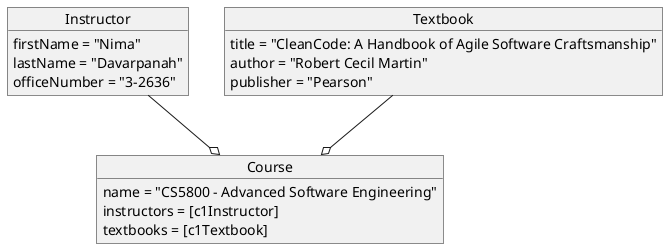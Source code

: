 @startuml

object Course {
  name = "CS5800 - Advanced Software Engineering"
  instructors = [c1Instructor]
  textbooks = [c1Textbook]
}

object Instructor {
  firstName = "Nima"
  lastName = "Davarpanah"
  officeNumber = "3-2636"
}

object Textbook {
  title = "CleanCode: A Handbook of Agile Software Craftsmanship"
  author = "Robert Cecil Martin"
  publisher = "Pearson"
}

Instructor --o Course
Textbook --o Course
@enduml
